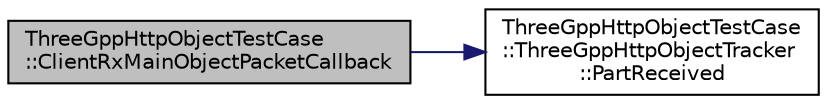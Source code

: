 digraph "ThreeGppHttpObjectTestCase::ClientRxMainObjectPacketCallback"
{
 // LATEX_PDF_SIZE
  edge [fontname="Helvetica",fontsize="10",labelfontname="Helvetica",labelfontsize="10"];
  node [fontname="Helvetica",fontsize="10",shape=record];
  rankdir="LR";
  Node1 [label="ThreeGppHttpObjectTestCase\l::ClientRxMainObjectPacketCallback",height=0.2,width=0.4,color="black", fillcolor="grey75", style="filled", fontcolor="black",tooltip="Connected with RxMainObjectPacket trace source of the client."];
  Node1 -> Node2 [color="midnightblue",fontsize="10",style="solid",fontname="Helvetica"];
  Node2 [label="ThreeGppHttpObjectTestCase\l::ThreeGppHttpObjectTracker\l::PartReceived",height=0.2,width=0.4,color="black", fillcolor="white", style="filled",URL="$class_three_gpp_http_object_test_case_1_1_three_gpp_http_object_tracker.html#a0521b195f0b3f183d209b71549c74ce0",tooltip="Shall be invoked when an object part has been received."];
}
